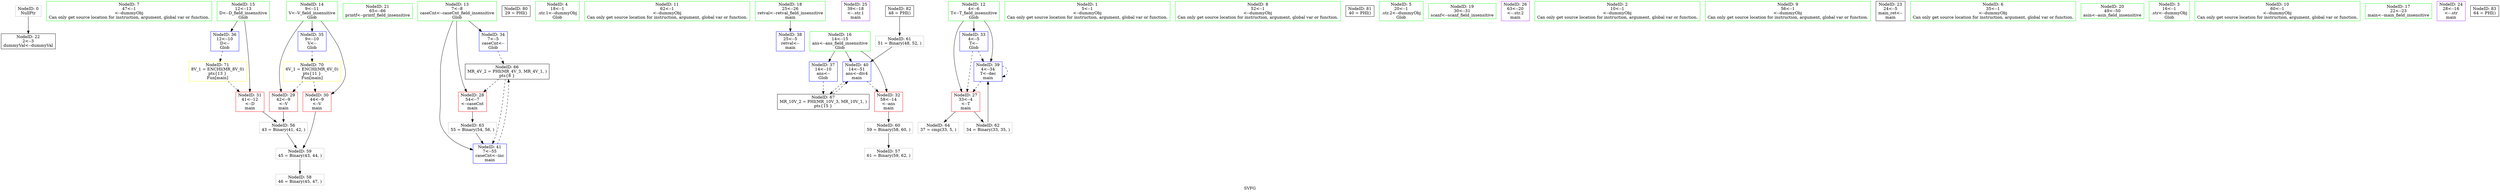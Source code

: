 digraph "SVFG" {
	label="SVFG";

	Node0x5573974e9070 [shape=record,color=grey,label="{NodeID: 0\nNullPtr}"];
	Node0x5573974e9070 -> Node0x5573974fb6b0[style=solid];
	Node0x5573974fa970 [shape=record,color=green,label="{NodeID: 7\n47\<--1\n\<--dummyObj\nCan only get source location for instruction, argument, global var or function.}"];
	Node0x5573974faee0 [shape=record,color=green,label="{NodeID: 14\n9\<--11\nV\<--V_field_insensitive\nGlob }"];
	Node0x5573974faee0 -> Node0x5573974fbc90[style=solid];
	Node0x5573974faee0 -> Node0x5573974fbd60[style=solid];
	Node0x5573974faee0 -> Node0x5573974fc1d0[style=solid];
	Node0x5573974fe300 [shape=record,color=grey,label="{NodeID: 59\n45 = Binary(43, 44, )\n}"];
	Node0x5573974fe300 -> Node0x5573974fe180[style=solid];
	Node0x5573974fb5b0 [shape=record,color=green,label="{NodeID: 21\n65\<--66\nprintf\<--printf_field_insensitive\n}"];
	Node0x557397500e80 [shape=record,color=black,label="{NodeID: 66\nMR_4V_2 = PHI(MR_4V_3, MR_4V_1, )\npts\{8 \}\n}"];
	Node0x557397500e80 -> Node0x5573974fbbc0[style=dashed];
	Node0x557397500e80 -> Node0x5573974fc740[style=dashed];
	Node0x5573974fbbc0 [shape=record,color=red,label="{NodeID: 28\n54\<--7\n\<--caseCnt\nmain\n}"];
	Node0x5573974fbbc0 -> Node0x5573974fe900[style=solid];
	Node0x5573974fc1d0 [shape=record,color=blue,label="{NodeID: 35\n9\<--10\nV\<--\nGlob }"];
	Node0x5573974fc1d0 -> Node0x557397502480[style=dashed];
	Node0x557397421870 [shape=record,color=black,label="{NodeID: 80\n29 = PHI()\n}"];
	Node0x5573974f9f80 [shape=record,color=green,label="{NodeID: 4\n18\<--1\n.str.1\<--dummyObj\nGlob }"];
	Node0x5573974fabe0 [shape=record,color=green,label="{NodeID: 11\n62\<--1\n\<--dummyObj\nCan only get source location for instruction, argument, global var or function.}"];
	Node0x5573974fde80 [shape=record,color=grey,label="{NodeID: 56\n43 = Binary(41, 42, )\n}"];
	Node0x5573974fde80 -> Node0x5573974fe300[style=solid];
	Node0x5573974fb2e0 [shape=record,color=green,label="{NodeID: 18\n25\<--26\nretval\<--retval_field_insensitive\nmain\n}"];
	Node0x5573974fb2e0 -> Node0x5573974fc4d0[style=solid];
	Node0x5573974fe900 [shape=record,color=grey,label="{NodeID: 63\n55 = Binary(54, 56, )\n}"];
	Node0x5573974fe900 -> Node0x5573974fc740[style=solid];
	Node0x5573974fb950 [shape=record,color=purple,label="{NodeID: 25\n39\<--18\n\<--.str.1\nmain\n}"];
	Node0x557397502480 [shape=record,color=yellow,style=double,label="{NodeID: 70\n6V_1 = ENCHI(MR_6V_0)\npts\{11 \}\nFun[main]}"];
	Node0x557397502480 -> Node0x5573974fbc90[style=dashed];
	Node0x557397502480 -> Node0x5573974fbd60[style=dashed];
	Node0x5573974fbf00 [shape=record,color=red,label="{NodeID: 32\n58\<--14\n\<--ans\nmain\n}"];
	Node0x5573974fbf00 -> Node0x5573974fe480[style=solid];
	Node0x5573974fc5a0 [shape=record,color=blue,label="{NodeID: 39\n4\<--34\nT\<--dec\nmain\n}"];
	Node0x5573974fc5a0 -> Node0x5573974fbaf0[style=dashed];
	Node0x5573974fc5a0 -> Node0x5573974fc5a0[style=dashed];
	Node0x5573974ea210 [shape=record,color=green,label="{NodeID: 1\n5\<--1\n\<--dummyObj\nCan only get source location for instruction, argument, global var or function.}"];
	Node0x5573974faa00 [shape=record,color=green,label="{NodeID: 8\n52\<--1\n\<--dummyObj\nCan only get source location for instruction, argument, global var or function.}"];
	Node0x5573974fafe0 [shape=record,color=green,label="{NodeID: 15\n12\<--13\nD\<--D_field_insensitive\nGlob }"];
	Node0x5573974fafe0 -> Node0x5573974fbe30[style=solid];
	Node0x5573974fafe0 -> Node0x5573974fc2d0[style=solid];
	Node0x5573974fe480 [shape=record,color=grey,label="{NodeID: 60\n59 = Binary(58, 60, )\n}"];
	Node0x5573974fe480 -> Node0x5573974fe000[style=solid];
	Node0x5573974fb6b0 [shape=record,color=black,label="{NodeID: 22\n2\<--3\ndummyVal\<--dummyVal\n}"];
	Node0x557397501380 [shape=record,color=black,label="{NodeID: 67\nMR_10V_2 = PHI(MR_10V_3, MR_10V_1, )\npts\{15 \}\n}"];
	Node0x557397501380 -> Node0x5573974fc670[style=dashed];
	Node0x5573974fbc90 [shape=record,color=red,label="{NodeID: 29\n42\<--9\n\<--V\nmain\n}"];
	Node0x5573974fbc90 -> Node0x5573974fde80[style=solid];
	Node0x5573974fc2d0 [shape=record,color=blue,label="{NodeID: 36\n12\<--10\nD\<--\nGlob }"];
	Node0x5573974fc2d0 -> Node0x557397502560[style=dashed];
	Node0x557397505a60 [shape=record,color=black,label="{NodeID: 81\n40 = PHI()\n}"];
	Node0x5573974fa040 [shape=record,color=green,label="{NodeID: 5\n20\<--1\n.str.2\<--dummyObj\nGlob }"];
	Node0x5573974face0 [shape=record,color=green,label="{NodeID: 12\n4\<--6\nT\<--T_field_insensitive\nGlob }"];
	Node0x5573974face0 -> Node0x5573974fbaf0[style=solid];
	Node0x5573974face0 -> Node0x5573974fbfd0[style=solid];
	Node0x5573974face0 -> Node0x5573974fc5a0[style=solid];
	Node0x5573974fe000 [shape=record,color=grey,label="{NodeID: 57\n61 = Binary(59, 62, )\n}"];
	Node0x5573974fb3b0 [shape=record,color=green,label="{NodeID: 19\n30\<--31\nscanf\<--scanf_field_insensitive\n}"];
	Node0x5573974fea80 [shape=record,color=grey,label="{NodeID: 64\n37 = cmp(33, 5, )\n}"];
	Node0x5573974fba20 [shape=record,color=purple,label="{NodeID: 26\n63\<--20\n\<--.str.2\nmain\n}"];
	Node0x557397502560 [shape=record,color=yellow,style=double,label="{NodeID: 71\n8V_1 = ENCHI(MR_8V_0)\npts\{13 \}\nFun[main]}"];
	Node0x557397502560 -> Node0x5573974fbe30[style=dashed];
	Node0x5573974fbfd0 [shape=record,color=blue,label="{NodeID: 33\n4\<--5\nT\<--\nGlob }"];
	Node0x5573974fbfd0 -> Node0x5573974fbaf0[style=dashed];
	Node0x5573974fbfd0 -> Node0x5573974fc5a0[style=dashed];
	Node0x5573974fc670 [shape=record,color=blue,label="{NodeID: 40\n14\<--51\nans\<--div4\nmain\n}"];
	Node0x5573974fc670 -> Node0x5573974fbf00[style=dashed];
	Node0x5573974fc670 -> Node0x557397501380[style=dashed];
	Node0x5573974f8c20 [shape=record,color=green,label="{NodeID: 2\n10\<--1\n\<--dummyObj\nCan only get source location for instruction, argument, global var or function.}"];
	Node0x5573974faa90 [shape=record,color=green,label="{NodeID: 9\n56\<--1\n\<--dummyObj\nCan only get source location for instruction, argument, global var or function.}"];
	Node0x5573974fb0e0 [shape=record,color=green,label="{NodeID: 16\n14\<--15\nans\<--ans_field_insensitive\nGlob }"];
	Node0x5573974fb0e0 -> Node0x5573974fbf00[style=solid];
	Node0x5573974fb0e0 -> Node0x5573974fc3d0[style=solid];
	Node0x5573974fb0e0 -> Node0x5573974fc670[style=solid];
	Node0x5573974fe600 [shape=record,color=grey,label="{NodeID: 61\n51 = Binary(48, 52, )\n}"];
	Node0x5573974fe600 -> Node0x5573974fc670[style=solid];
	Node0x5573974fb7b0 [shape=record,color=black,label="{NodeID: 23\n24\<--5\nmain_ret\<--\nmain\n}"];
	Node0x5573974fbd60 [shape=record,color=red,label="{NodeID: 30\n44\<--9\n\<--V\nmain\n}"];
	Node0x5573974fbd60 -> Node0x5573974fe300[style=solid];
	Node0x5573974fc3d0 [shape=record,color=blue,label="{NodeID: 37\n14\<--10\nans\<--\nGlob }"];
	Node0x5573974fc3d0 -> Node0x557397501380[style=dashed];
	Node0x557397505b60 [shape=record,color=black,label="{NodeID: 82\n48 = PHI()\n}"];
	Node0x557397505b60 -> Node0x5573974fe600[style=solid];
	Node0x5573974fa8e0 [shape=record,color=green,label="{NodeID: 6\n35\<--1\n\<--dummyObj\nCan only get source location for instruction, argument, global var or function.}"];
	Node0x5573974fade0 [shape=record,color=green,label="{NodeID: 13\n7\<--8\ncaseCnt\<--caseCnt_field_insensitive\nGlob }"];
	Node0x5573974fade0 -> Node0x5573974fbbc0[style=solid];
	Node0x5573974fade0 -> Node0x5573974fc0d0[style=solid];
	Node0x5573974fade0 -> Node0x5573974fc740[style=solid];
	Node0x5573974fe180 [shape=record,color=grey,label="{NodeID: 58\n46 = Binary(45, 47, )\n}"];
	Node0x5573974fb4b0 [shape=record,color=green,label="{NodeID: 20\n49\<--50\nasin\<--asin_field_insensitive\n}"];
	Node0x5573974fbaf0 [shape=record,color=red,label="{NodeID: 27\n33\<--4\n\<--T\nmain\n}"];
	Node0x5573974fbaf0 -> Node0x5573974fe780[style=solid];
	Node0x5573974fbaf0 -> Node0x5573974fea80[style=solid];
	Node0x5573974fc0d0 [shape=record,color=blue,label="{NodeID: 34\n7\<--5\ncaseCnt\<--\nGlob }"];
	Node0x5573974fc0d0 -> Node0x557397500e80[style=dashed];
	Node0x5573974fc740 [shape=record,color=blue,label="{NodeID: 41\n7\<--55\ncaseCnt\<--inc\nmain\n}"];
	Node0x5573974fc740 -> Node0x557397500e80[style=dashed];
	Node0x5573974f9ef0 [shape=record,color=green,label="{NodeID: 3\n16\<--1\n.str\<--dummyObj\nGlob }"];
	Node0x5573974fab20 [shape=record,color=green,label="{NodeID: 10\n60\<--1\n\<--dummyObj\nCan only get source location for instruction, argument, global var or function.}"];
	Node0x5573974fb1e0 [shape=record,color=green,label="{NodeID: 17\n22\<--23\nmain\<--main_field_insensitive\n}"];
	Node0x5573974fe780 [shape=record,color=grey,label="{NodeID: 62\n34 = Binary(33, 35, )\n}"];
	Node0x5573974fe780 -> Node0x5573974fc5a0[style=solid];
	Node0x5573974fb880 [shape=record,color=purple,label="{NodeID: 24\n28\<--16\n\<--.str\nmain\n}"];
	Node0x5573974fbe30 [shape=record,color=red,label="{NodeID: 31\n41\<--12\n\<--D\nmain\n}"];
	Node0x5573974fbe30 -> Node0x5573974fde80[style=solid];
	Node0x5573974fc4d0 [shape=record,color=blue,label="{NodeID: 38\n25\<--5\nretval\<--\nmain\n}"];
	Node0x557397505cc0 [shape=record,color=black,label="{NodeID: 83\n64 = PHI()\n}"];
}

